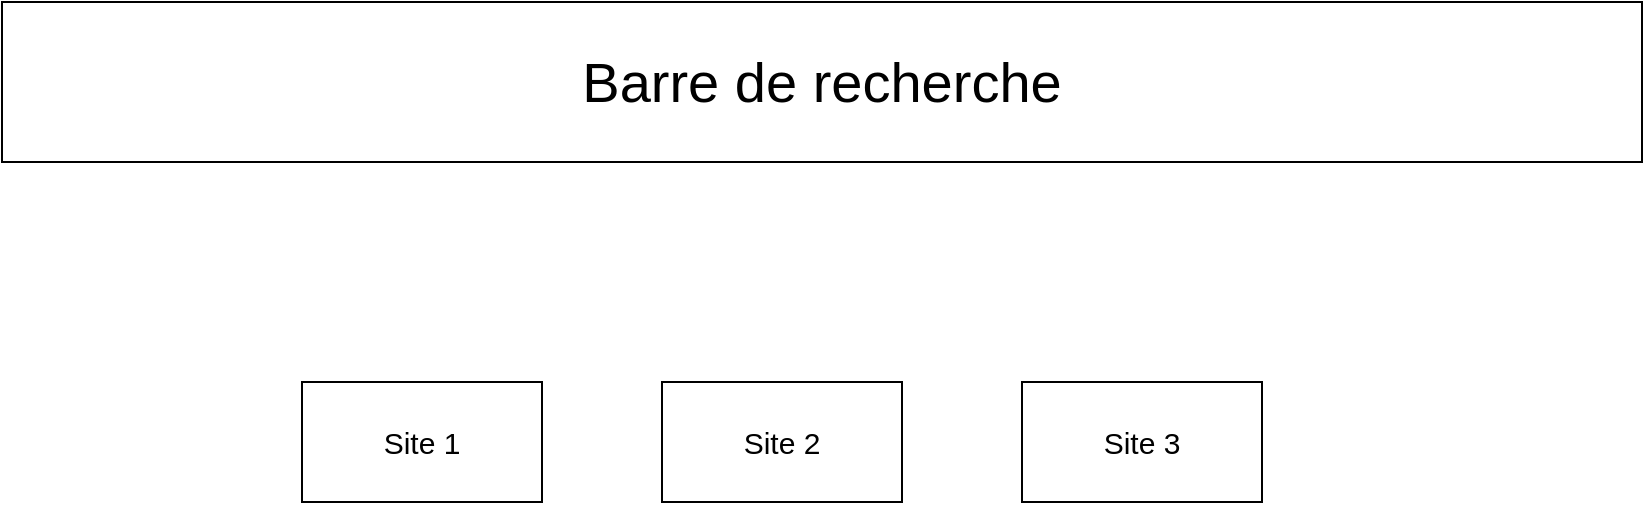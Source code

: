 <mxfile version="15.7.0" type="device" pages="5"><diagram id="UUi3lpnnNjtsEsViJ7J0" name="Accueil"><mxGraphModel dx="2355" dy="1605" grid="1" gridSize="10" guides="1" tooltips="1" connect="1" arrows="1" fold="1" page="1" pageScale="1" pageWidth="827" pageHeight="1169" math="0" shadow="0"><root><mxCell id="0"/><mxCell id="1" parent="0"/><mxCell id="Zn9myOJVWWYFd9ZZe6EE-2" value="&lt;font style=&quot;font-size: 15px&quot;&gt;Site 1&lt;/font&gt;" style="rounded=0;whiteSpace=wrap;html=1;" vertex="1" parent="1"><mxGeometry x="150" y="190" width="120" height="60" as="geometry"/></mxCell><mxCell id="Zn9myOJVWWYFd9ZZe6EE-3" value="&lt;font style=&quot;font-size: 15px&quot;&gt;Site 2&lt;/font&gt;" style="rounded=0;whiteSpace=wrap;html=1;" vertex="1" parent="1"><mxGeometry x="330" y="190" width="120" height="60" as="geometry"/></mxCell><mxCell id="Zn9myOJVWWYFd9ZZe6EE-5" value="&lt;font style=&quot;font-size: 28px&quot;&gt;Barre de recherche&lt;/font&gt;" style="rounded=0;whiteSpace=wrap;html=1;" vertex="1" parent="1"><mxGeometry width="820" height="80" as="geometry"/></mxCell><mxCell id="Zn9myOJVWWYFd9ZZe6EE-6" value="&lt;font style=&quot;font-size: 15px&quot;&gt;Site 3&lt;/font&gt;" style="rounded=0;whiteSpace=wrap;html=1;" vertex="1" parent="1"><mxGeometry x="510" y="190" width="120" height="60" as="geometry"/></mxCell></root></mxGraphModel></diagram><diagram id="qLPlMrTweLrDeLPmViJ8" name="Connexion"><mxGraphModel dx="2355" dy="1605" grid="1" gridSize="10" guides="1" tooltips="1" connect="1" arrows="1" fold="1" page="1" pageScale="1" pageWidth="827" pageHeight="1169" math="0" shadow="0"><root><mxCell id="bOKNFY-ZgjBQJnpi2QFB-0"/><mxCell id="bOKNFY-ZgjBQJnpi2QFB-1" parent="bOKNFY-ZgjBQJnpi2QFB-0"/><mxCell id="bOKNFY-ZgjBQJnpi2QFB-2" value="&lt;font style=&quot;font-size: 20px&quot;&gt;Identifiant&lt;/font&gt;" style="rounded=0;whiteSpace=wrap;html=1;fontSize=15;" vertex="1" parent="bOKNFY-ZgjBQJnpi2QFB-1"><mxGeometry x="244" y="240" width="340" height="60" as="geometry"/></mxCell><mxCell id="bOKNFY-ZgjBQJnpi2QFB-3" value="&lt;font style=&quot;font-size: 20px&quot;&gt;Mot de passe&lt;/font&gt;" style="rounded=0;whiteSpace=wrap;html=1;fontSize=15;" vertex="1" parent="bOKNFY-ZgjBQJnpi2QFB-1"><mxGeometry x="244" y="340" width="340" height="60" as="geometry"/></mxCell><mxCell id="bOKNFY-ZgjBQJnpi2QFB-4" value="Connexion" style="rounded=1;whiteSpace=wrap;html=1;fontSize=20;" vertex="1" parent="bOKNFY-ZgjBQJnpi2QFB-1"><mxGeometry x="494" y="440" width="90" height="30" as="geometry"/></mxCell></root></mxGraphModel></diagram><diagram id="1a5_FSDEilb9wL-m-b5a" name="Page vitrine"><mxGraphModel dx="1108" dy="755" grid="1" gridSize="10" guides="1" tooltips="1" connect="1" arrows="1" fold="1" page="1" pageScale="1" pageWidth="827" pageHeight="1169" math="0" shadow="0"><root><mxCell id="NQJFPuliVNJdfUYIpFqD-0"/><mxCell id="NQJFPuliVNJdfUYIpFqD-1" parent="NQJFPuliVNJdfUYIpFqD-0"/><mxCell id="NQJFPuliVNJdfUYIpFqD-2" value="&lt;font style=&quot;font-size: 15px&quot;&gt;Image produit 1&lt;/font&gt;" style="rounded=0;whiteSpace=wrap;html=1;fontSize=20;" vertex="1" parent="NQJFPuliVNJdfUYIpFqD-1"><mxGeometry x="20" y="150" width="140" height="60" as="geometry"/></mxCell><mxCell id="NQJFPuliVNJdfUYIpFqD-3" value="Barre de recherche des produits" style="rounded=0;whiteSpace=wrap;html=1;fontSize=20;" vertex="1" parent="NQJFPuliVNJdfUYIpFqD-1"><mxGeometry width="820" height="50" as="geometry"/></mxCell><mxCell id="NQJFPuliVNJdfUYIpFqD-4" value="&lt;font style=&quot;font-size: 14px&quot;&gt;Description produit 1&lt;/font&gt;" style="rounded=0;whiteSpace=wrap;html=1;fontSize=20;" vertex="1" parent="NQJFPuliVNJdfUYIpFqD-1"><mxGeometry x="20" y="230" width="140" height="20" as="geometry"/></mxCell><mxCell id="NQJFPuliVNJdfUYIpFqD-5" value="&lt;font style=&quot;font-size: 14px&quot;&gt;Bouton ajout panier&lt;/font&gt;" style="rounded=1;whiteSpace=wrap;html=1;fontSize=20;" vertex="1" parent="NQJFPuliVNJdfUYIpFqD-1"><mxGeometry x="100" y="270" width="100" height="40" as="geometry"/></mxCell><mxCell id="NQJFPuliVNJdfUYIpFqD-6" value="Prix" style="rounded=0;whiteSpace=wrap;html=1;fontSize=15;" vertex="1" parent="NQJFPuliVNJdfUYIpFqD-1"><mxGeometry x="20" y="280" width="60" height="20" as="geometry"/></mxCell><mxCell id="NQJFPuliVNJdfUYIpFqD-7" value="&lt;font style=&quot;font-size: 15px&quot;&gt;Image produit 1&lt;/font&gt;" style="rounded=0;whiteSpace=wrap;html=1;fontSize=20;" vertex="1" parent="NQJFPuliVNJdfUYIpFqD-1"><mxGeometry x="20" y="150" width="140" height="60" as="geometry"/></mxCell><mxCell id="NQJFPuliVNJdfUYIpFqD-8" value="&lt;font style=&quot;font-size: 14px&quot;&gt;Description produit 1&lt;/font&gt;" style="rounded=0;whiteSpace=wrap;html=1;fontSize=20;" vertex="1" parent="NQJFPuliVNJdfUYIpFqD-1"><mxGeometry x="20" y="230" width="140" height="20" as="geometry"/></mxCell><mxCell id="NQJFPuliVNJdfUYIpFqD-9" value="&lt;font style=&quot;font-size: 14px&quot;&gt;Bouton ajout panier&lt;/font&gt;" style="rounded=1;whiteSpace=wrap;html=1;fontSize=20;" vertex="1" parent="NQJFPuliVNJdfUYIpFqD-1"><mxGeometry x="100" y="270" width="100" height="40" as="geometry"/></mxCell><mxCell id="NQJFPuliVNJdfUYIpFqD-10" value="Prix" style="rounded=0;whiteSpace=wrap;html=1;fontSize=15;" vertex="1" parent="NQJFPuliVNJdfUYIpFqD-1"><mxGeometry x="20" y="280" width="60" height="20" as="geometry"/></mxCell><mxCell id="NQJFPuliVNJdfUYIpFqD-11" value="&lt;font style=&quot;font-size: 15px&quot;&gt;Image produit 2&lt;/font&gt;" style="rounded=0;whiteSpace=wrap;html=1;fontSize=20;" vertex="1" parent="NQJFPuliVNJdfUYIpFqD-1"><mxGeometry x="290" y="150" width="140" height="60" as="geometry"/></mxCell><mxCell id="NQJFPuliVNJdfUYIpFqD-12" value="&lt;font style=&quot;font-size: 14px&quot;&gt;Description produit 2&lt;/font&gt;" style="rounded=0;whiteSpace=wrap;html=1;fontSize=20;" vertex="1" parent="NQJFPuliVNJdfUYIpFqD-1"><mxGeometry x="290" y="230" width="140" height="20" as="geometry"/></mxCell><mxCell id="NQJFPuliVNJdfUYIpFqD-13" value="&lt;font style=&quot;font-size: 14px&quot;&gt;Bouton ajout panier&lt;/font&gt;" style="rounded=1;whiteSpace=wrap;html=1;fontSize=20;" vertex="1" parent="NQJFPuliVNJdfUYIpFqD-1"><mxGeometry x="370" y="270" width="100" height="40" as="geometry"/></mxCell><mxCell id="NQJFPuliVNJdfUYIpFqD-14" value="Prix" style="rounded=0;whiteSpace=wrap;html=1;fontSize=15;" vertex="1" parent="NQJFPuliVNJdfUYIpFqD-1"><mxGeometry x="290" y="280" width="60" height="20" as="geometry"/></mxCell><mxCell id="NQJFPuliVNJdfUYIpFqD-15" value="&lt;font style=&quot;font-size: 15px&quot;&gt;Image produit 3&lt;/font&gt;" style="rounded=0;whiteSpace=wrap;html=1;fontSize=20;" vertex="1" parent="NQJFPuliVNJdfUYIpFqD-1"><mxGeometry x="540" y="150" width="140" height="60" as="geometry"/></mxCell><mxCell id="NQJFPuliVNJdfUYIpFqD-16" value="&lt;font style=&quot;font-size: 14px&quot;&gt;Description produit 3&lt;/font&gt;" style="rounded=0;whiteSpace=wrap;html=1;fontSize=20;" vertex="1" parent="NQJFPuliVNJdfUYIpFqD-1"><mxGeometry x="540" y="230" width="140" height="20" as="geometry"/></mxCell><mxCell id="NQJFPuliVNJdfUYIpFqD-17" value="&lt;font style=&quot;font-size: 14px&quot;&gt;Bouton ajout panier&lt;/font&gt;" style="rounded=1;whiteSpace=wrap;html=1;fontSize=20;" vertex="1" parent="NQJFPuliVNJdfUYIpFqD-1"><mxGeometry x="620" y="270" width="100" height="40" as="geometry"/></mxCell><mxCell id="NQJFPuliVNJdfUYIpFqD-18" value="Prix" style="rounded=0;whiteSpace=wrap;html=1;fontSize=15;" vertex="1" parent="NQJFPuliVNJdfUYIpFqD-1"><mxGeometry x="540" y="280" width="60" height="20" as="geometry"/></mxCell><mxCell id="NQJFPuliVNJdfUYIpFqD-20" value="Panier" style="ellipse;whiteSpace=wrap;html=1;fontSize=15;" vertex="1" parent="NQJFPuliVNJdfUYIpFqD-1"><mxGeometry x="710" y="70" width="100" height="40" as="geometry"/></mxCell></root></mxGraphModel></diagram><diagram id="HMsXuMAbSPdH2i4Bax06" name="Panier"><mxGraphModel dx="942" dy="642" grid="1" gridSize="10" guides="1" tooltips="1" connect="1" arrows="1" fold="1" page="1" pageScale="1" pageWidth="827" pageHeight="1169" math="0" shadow="0"><root><mxCell id="XVIl3o7IDbXZonEO7Wm6-0"/><mxCell id="XVIl3o7IDbXZonEO7Wm6-1" parent="XVIl3o7IDbXZonEO7Wm6-0"/><mxCell id="-eh1iqm1EDym3kv7enJB-0" value="Image produit 1" style="rounded=0;whiteSpace=wrap;html=1;fontSize=15;" vertex="1" parent="XVIl3o7IDbXZonEO7Wm6-1"><mxGeometry x="10" y="80" width="120" height="60" as="geometry"/></mxCell><mxCell id="-eh1iqm1EDym3kv7enJB-1" value="Description produit 1" style="rounded=0;whiteSpace=wrap;html=1;fontSize=15;" vertex="1" parent="XVIl3o7IDbXZonEO7Wm6-1"><mxGeometry x="160" y="90" width="220" height="40" as="geometry"/></mxCell><mxCell id="-eh1iqm1EDym3kv7enJB-2" value="Prix" style="rounded=0;whiteSpace=wrap;html=1;fontSize=15;" vertex="1" parent="XVIl3o7IDbXZonEO7Wm6-1"><mxGeometry x="420" y="85" width="110" height="50" as="geometry"/></mxCell><mxCell id="-eh1iqm1EDym3kv7enJB-3" value="Quantité" style="rounded=0;whiteSpace=wrap;html=1;fontSize=15;" vertex="1" parent="XVIl3o7IDbXZonEO7Wm6-1"><mxGeometry x="600" y="90" width="80" height="30" as="geometry"/></mxCell><mxCell id="-eh1iqm1EDym3kv7enJB-4" value="+" style="rounded=0;whiteSpace=wrap;html=1;fontSize=15;" vertex="1" parent="XVIl3o7IDbXZonEO7Wm6-1"><mxGeometry x="690" y="95" width="20" height="20" as="geometry"/></mxCell><mxCell id="-eh1iqm1EDym3kv7enJB-5" value="-" style="rounded=0;whiteSpace=wrap;html=1;fontSize=15;" vertex="1" parent="XVIl3o7IDbXZonEO7Wm6-1"><mxGeometry x="570" y="95" width="20" height="20" as="geometry"/></mxCell><mxCell id="-eh1iqm1EDym3kv7enJB-6" value="Prix * quantité" style="rounded=0;whiteSpace=wrap;html=1;fontSize=15;" vertex="1" parent="XVIl3o7IDbXZonEO7Wm6-1"><mxGeometry x="750" y="80" width="120" height="60" as="geometry"/></mxCell><mxCell id="-eh1iqm1EDym3kv7enJB-7" value="Bouton suppression" style="rounded=0;whiteSpace=wrap;html=1;fontSize=15;" vertex="1" parent="XVIl3o7IDbXZonEO7Wm6-1"><mxGeometry x="910" y="90" width="100" height="40" as="geometry"/></mxCell><mxCell id="-eh1iqm1EDym3kv7enJB-8" value="Bouton retour au magasin" style="rounded=0;whiteSpace=wrap;html=1;fontSize=15;" vertex="1" parent="XVIl3o7IDbXZonEO7Wm6-1"><mxGeometry width="180" height="40" as="geometry"/></mxCell><mxCell id="-eh1iqm1EDym3kv7enJB-9" value="" style="rounded=0;whiteSpace=wrap;html=1;fontSize=15;" vertex="1" parent="XVIl3o7IDbXZonEO7Wm6-1"><mxGeometry x="1070" y="80" width="120" height="320" as="geometry"/></mxCell><mxCell id="-eh1iqm1EDym3kv7enJB-10" value="Total" style="text;html=1;strokeColor=none;fillColor=none;align=center;verticalAlign=middle;whiteSpace=wrap;rounded=0;fontSize=15;" vertex="1" parent="XVIl3o7IDbXZonEO7Wm6-1"><mxGeometry x="1100" y="80" width="60" height="30" as="geometry"/></mxCell><mxCell id="-eh1iqm1EDym3kv7enJB-12" value="Passer la commande" style="rounded=0;whiteSpace=wrap;html=1;fontSize=15;" vertex="1" parent="XVIl3o7IDbXZonEO7Wm6-1"><mxGeometry x="1080" y="340" width="100" height="50" as="geometry"/></mxCell></root></mxGraphModel></diagram><diagram id="T0kK561R_afmjI1dLb21" name="Interface de paiement"><mxGraphModel dx="785" dy="535" grid="1" gridSize="10" guides="1" tooltips="1" connect="1" arrows="1" fold="1" page="1" pageScale="1" pageWidth="827" pageHeight="1169" math="0" shadow="0"><root><mxCell id="wC8SzBv8TjbqisBeAQxE-0"/><mxCell id="wC8SzBv8TjbqisBeAQxE-1" parent="wC8SzBv8TjbqisBeAQxE-0"/><mxCell id="5YD2pfw1v8lGQLt2iSqX-0" value="Nom titulaire carte" style="rounded=0;whiteSpace=wrap;html=1;fontSize=15;" vertex="1" parent="wC8SzBv8TjbqisBeAQxE-1"><mxGeometry x="70" y="120" width="250" height="60" as="geometry"/></mxCell><mxCell id="5YD2pfw1v8lGQLt2iSqX-1" value="Numéro de carte" style="rounded=0;whiteSpace=wrap;html=1;fontSize=15;" vertex="1" parent="wC8SzBv8TjbqisBeAQxE-1"><mxGeometry x="70" y="210" width="560" height="60" as="geometry"/></mxCell><mxCell id="5YD2pfw1v8lGQLt2iSqX-2" value="Date d'expiration" style="text;html=1;strokeColor=none;fillColor=none;align=center;verticalAlign=middle;whiteSpace=wrap;rounded=0;fontSize=15;" vertex="1" parent="wC8SzBv8TjbqisBeAQxE-1"><mxGeometry x="70" y="290" width="130" height="30" as="geometry"/></mxCell><mxCell id="5YD2pfw1v8lGQLt2iSqX-3" value="Mois" style="rounded=0;whiteSpace=wrap;html=1;fontSize=15;" vertex="1" parent="wC8SzBv8TjbqisBeAQxE-1"><mxGeometry x="70" y="340" width="120" height="60" as="geometry"/></mxCell><mxCell id="5YD2pfw1v8lGQLt2iSqX-5" value="Année" style="rounded=0;whiteSpace=wrap;html=1;fontSize=15;" vertex="1" parent="wC8SzBv8TjbqisBeAQxE-1"><mxGeometry x="240" y="340" width="120" height="60" as="geometry"/></mxCell><mxCell id="5YD2pfw1v8lGQLt2iSqX-6" value="Cryptogramme visuel" style="rounded=0;whiteSpace=wrap;html=1;fontSize=15;" vertex="1" parent="wC8SzBv8TjbqisBeAQxE-1"><mxGeometry x="70" y="430" width="120" height="60" as="geometry"/></mxCell><mxCell id="5YD2pfw1v8lGQLt2iSqX-7" value="Valider" style="rounded=0;whiteSpace=wrap;html=1;fontSize=15;" vertex="1" parent="wC8SzBv8TjbqisBeAQxE-1"><mxGeometry x="510" y="430" width="120" height="60" as="geometry"/></mxCell><mxCell id="5YD2pfw1v8lGQLt2iSqX-8" value="Annuler" style="rounded=0;whiteSpace=wrap;html=1;fontSize=15;" vertex="1" parent="wC8SzBv8TjbqisBeAQxE-1"><mxGeometry x="380" y="430" width="120" height="60" as="geometry"/></mxCell><mxCell id="5YD2pfw1v8lGQLt2iSqX-9" value="Récapitulatif commande" style="rounded=0;whiteSpace=wrap;html=1;fontSize=15;" vertex="1" parent="wC8SzBv8TjbqisBeAQxE-1"><mxGeometry x="70" y="525" width="570" height="60" as="geometry"/></mxCell></root></mxGraphModel></diagram></mxfile>